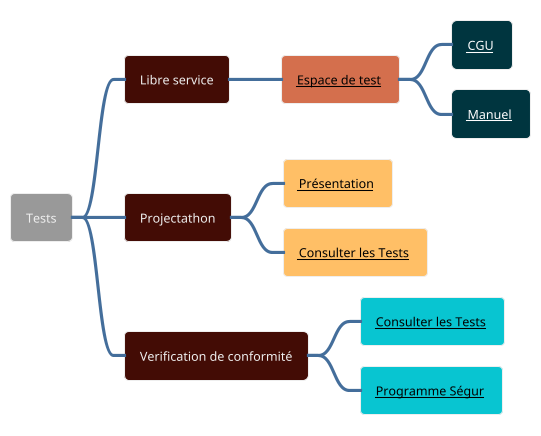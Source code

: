 @startmindmap
<style>
.black {
  HyperlinkColor #000000
}
.white {
  HyperlinkColor #FFFFFF
}
</style>


!theme spacelab
* Tests

**[#430C05] Libre service
***[#D46F4D] <color:blue>[[https://interop.esante.gouv.fr/ Espace de test]]</color> <<black>>
****[#00353F] [[https://esante.gouv.fr/sites/default/files/media_entity/documents/CGU_espace_de_tests_v1.1.pdf CGU]] <<white>>
****[#00353F] [[https://industriels.esante.gouv.fr/sites/default/files/media/document/manuel_gazelle_evs%20V0.3_1.pdf Manuel]] <<white>>

**[#430C05] Projectathon
***[#FFBF66] [[https://industriels.esante.gouv.fr/produits-et-services/ci-sis-cadre-d-interoperabilite-des-systemes-d-information-de-sante/projectathon-interoperabilite Présentation]] <<black>>
***[#FFBF66] [[https://interop.esante.gouv.fr/gazelle/testing/testsDefinition/testsList.seam?testType=2&testStatus=1 Consulter les Tests]] <<black>>

**[#430C05] Verification de conformité
***[#08C5D1] [[https://interop.esante.gouv.fr/gazelle/testing/testsDefinition/testsList.seam?testStatus=1&integrationProfile=294 Consulter les Tests]] <<black>>
***[#08C5D1] [[https://industriels.esante.gouv.fr/segur-du-numerique-en-sante/toutes-les-ressources-du-segur Programme Ségur]] <<black>>
@endmindmap 


